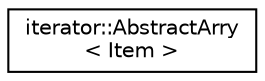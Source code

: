 digraph "クラス階層図"
{
 // LATEX_PDF_SIZE
  edge [fontname="Helvetica",fontsize="10",labelfontname="Helvetica",labelfontsize="10"];
  node [fontname="Helvetica",fontsize="10",shape=record];
  rankdir="LR";
  Node0 [label="iterator::AbstractArry\l\< Item \>",height=0.2,width=0.4,color="black", fillcolor="white", style="filled",URL="$classiterator_1_1AbstractArry.html",tooltip=" "];
}
